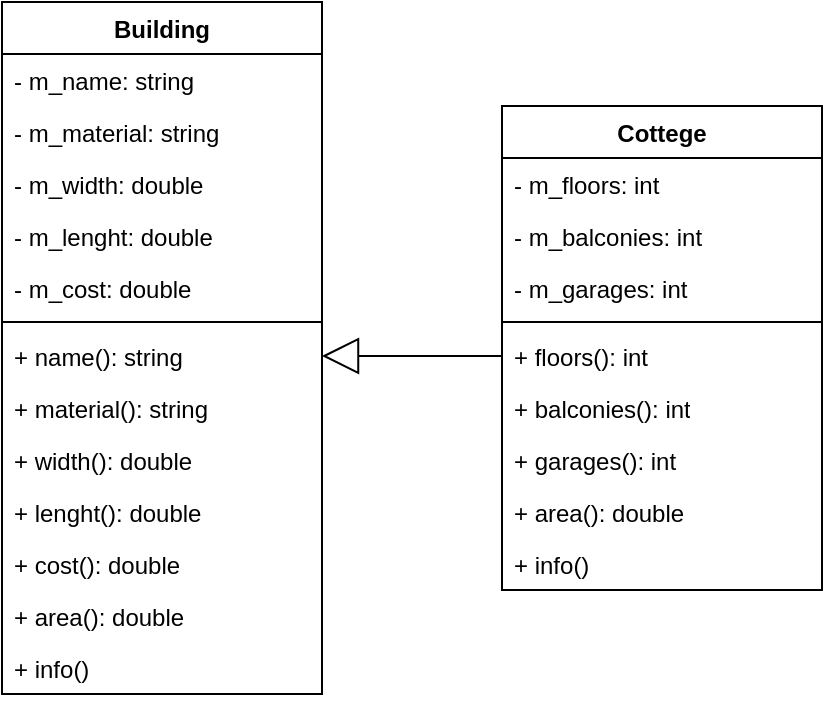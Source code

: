 <mxfile version="24.2.5" type="device" pages="4">
  <diagram id="C5RBs43oDa-KdzZeNtuy" name="Building">
    <mxGraphModel dx="1116" dy="1029" grid="1" gridSize="10" guides="1" tooltips="1" connect="1" arrows="1" fold="1" page="1" pageScale="1" pageWidth="827" pageHeight="1169" math="0" shadow="0">
      <root>
        <mxCell id="WIyWlLk6GJQsqaUBKTNV-0" />
        <mxCell id="WIyWlLk6GJQsqaUBKTNV-1" parent="WIyWlLk6GJQsqaUBKTNV-0" />
        <mxCell id="1t2IkvKOPJckqIJRKR-S-0" value="Building" style="swimlane;fontStyle=1;align=center;verticalAlign=top;childLayout=stackLayout;horizontal=1;startSize=26;horizontalStack=0;resizeParent=1;resizeParentMax=0;resizeLast=0;collapsible=1;marginBottom=0;whiteSpace=wrap;html=1;" parent="WIyWlLk6GJQsqaUBKTNV-1" vertex="1">
          <mxGeometry x="40" y="40" width="160" height="346" as="geometry" />
        </mxCell>
        <mxCell id="1t2IkvKOPJckqIJRKR-S-1" value="- m_name: string" style="text;strokeColor=none;fillColor=none;align=left;verticalAlign=top;spacingLeft=4;spacingRight=4;overflow=hidden;rotatable=0;points=[[0,0.5],[1,0.5]];portConstraint=eastwest;whiteSpace=wrap;html=1;" parent="1t2IkvKOPJckqIJRKR-S-0" vertex="1">
          <mxGeometry y="26" width="160" height="26" as="geometry" />
        </mxCell>
        <mxCell id="1t2IkvKOPJckqIJRKR-S-6" value="- m_material: string" style="text;strokeColor=none;fillColor=none;align=left;verticalAlign=top;spacingLeft=4;spacingRight=4;overflow=hidden;rotatable=0;points=[[0,0.5],[1,0.5]];portConstraint=eastwest;whiteSpace=wrap;html=1;" parent="1t2IkvKOPJckqIJRKR-S-0" vertex="1">
          <mxGeometry y="52" width="160" height="26" as="geometry" />
        </mxCell>
        <mxCell id="1t2IkvKOPJckqIJRKR-S-7" value="- m_width: double" style="text;strokeColor=none;fillColor=none;align=left;verticalAlign=top;spacingLeft=4;spacingRight=4;overflow=hidden;rotatable=0;points=[[0,0.5],[1,0.5]];portConstraint=eastwest;whiteSpace=wrap;html=1;" parent="1t2IkvKOPJckqIJRKR-S-0" vertex="1">
          <mxGeometry y="78" width="160" height="26" as="geometry" />
        </mxCell>
        <mxCell id="1t2IkvKOPJckqIJRKR-S-10" value="- m_lenght: double" style="text;strokeColor=none;fillColor=none;align=left;verticalAlign=top;spacingLeft=4;spacingRight=4;overflow=hidden;rotatable=0;points=[[0,0.5],[1,0.5]];portConstraint=eastwest;whiteSpace=wrap;html=1;" parent="1t2IkvKOPJckqIJRKR-S-0" vertex="1">
          <mxGeometry y="104" width="160" height="26" as="geometry" />
        </mxCell>
        <mxCell id="1t2IkvKOPJckqIJRKR-S-11" value="- m_cost: double" style="text;strokeColor=none;fillColor=none;align=left;verticalAlign=top;spacingLeft=4;spacingRight=4;overflow=hidden;rotatable=0;points=[[0,0.5],[1,0.5]];portConstraint=eastwest;whiteSpace=wrap;html=1;" parent="1t2IkvKOPJckqIJRKR-S-0" vertex="1">
          <mxGeometry y="130" width="160" height="26" as="geometry" />
        </mxCell>
        <mxCell id="1t2IkvKOPJckqIJRKR-S-2" value="" style="line;strokeWidth=1;fillColor=none;align=left;verticalAlign=middle;spacingTop=-1;spacingLeft=3;spacingRight=3;rotatable=0;labelPosition=right;points=[];portConstraint=eastwest;strokeColor=inherit;" parent="1t2IkvKOPJckqIJRKR-S-0" vertex="1">
          <mxGeometry y="156" width="160" height="8" as="geometry" />
        </mxCell>
        <mxCell id="1t2IkvKOPJckqIJRKR-S-3" value="+ name(): string" style="text;strokeColor=none;fillColor=none;align=left;verticalAlign=top;spacingLeft=4;spacingRight=4;overflow=hidden;rotatable=0;points=[[0,0.5],[1,0.5]];portConstraint=eastwest;whiteSpace=wrap;html=1;" parent="1t2IkvKOPJckqIJRKR-S-0" vertex="1">
          <mxGeometry y="164" width="160" height="26" as="geometry" />
        </mxCell>
        <mxCell id="1t2IkvKOPJckqIJRKR-S-12" value="+ material(): string" style="text;strokeColor=none;fillColor=none;align=left;verticalAlign=top;spacingLeft=4;spacingRight=4;overflow=hidden;rotatable=0;points=[[0,0.5],[1,0.5]];portConstraint=eastwest;whiteSpace=wrap;html=1;" parent="1t2IkvKOPJckqIJRKR-S-0" vertex="1">
          <mxGeometry y="190" width="160" height="26" as="geometry" />
        </mxCell>
        <mxCell id="1t2IkvKOPJckqIJRKR-S-13" value="+ width(): double" style="text;strokeColor=none;fillColor=none;align=left;verticalAlign=top;spacingLeft=4;spacingRight=4;overflow=hidden;rotatable=0;points=[[0,0.5],[1,0.5]];portConstraint=eastwest;whiteSpace=wrap;html=1;" parent="1t2IkvKOPJckqIJRKR-S-0" vertex="1">
          <mxGeometry y="216" width="160" height="26" as="geometry" />
        </mxCell>
        <mxCell id="1t2IkvKOPJckqIJRKR-S-14" value="+ lenght(): double" style="text;strokeColor=none;fillColor=none;align=left;verticalAlign=top;spacingLeft=4;spacingRight=4;overflow=hidden;rotatable=0;points=[[0,0.5],[1,0.5]];portConstraint=eastwest;whiteSpace=wrap;html=1;" parent="1t2IkvKOPJckqIJRKR-S-0" vertex="1">
          <mxGeometry y="242" width="160" height="26" as="geometry" />
        </mxCell>
        <mxCell id="1t2IkvKOPJckqIJRKR-S-15" value="+ cost(): double" style="text;strokeColor=none;fillColor=none;align=left;verticalAlign=top;spacingLeft=4;spacingRight=4;overflow=hidden;rotatable=0;points=[[0,0.5],[1,0.5]];portConstraint=eastwest;whiteSpace=wrap;html=1;" parent="1t2IkvKOPJckqIJRKR-S-0" vertex="1">
          <mxGeometry y="268" width="160" height="26" as="geometry" />
        </mxCell>
        <mxCell id="1t2IkvKOPJckqIJRKR-S-16" value="+ area(): double" style="text;strokeColor=none;fillColor=none;align=left;verticalAlign=top;spacingLeft=4;spacingRight=4;overflow=hidden;rotatable=0;points=[[0,0.5],[1,0.5]];portConstraint=eastwest;whiteSpace=wrap;html=1;" parent="1t2IkvKOPJckqIJRKR-S-0" vertex="1">
          <mxGeometry y="294" width="160" height="26" as="geometry" />
        </mxCell>
        <mxCell id="1t2IkvKOPJckqIJRKR-S-17" value="+ info()" style="text;strokeColor=none;fillColor=none;align=left;verticalAlign=top;spacingLeft=4;spacingRight=4;overflow=hidden;rotatable=0;points=[[0,0.5],[1,0.5]];portConstraint=eastwest;whiteSpace=wrap;html=1;" parent="1t2IkvKOPJckqIJRKR-S-0" vertex="1">
          <mxGeometry y="320" width="160" height="26" as="geometry" />
        </mxCell>
        <mxCell id="1t2IkvKOPJckqIJRKR-S-18" value="Cottege" style="swimlane;fontStyle=1;align=center;verticalAlign=top;childLayout=stackLayout;horizontal=1;startSize=26;horizontalStack=0;resizeParent=1;resizeParentMax=0;resizeLast=0;collapsible=1;marginBottom=0;whiteSpace=wrap;html=1;" parent="WIyWlLk6GJQsqaUBKTNV-1" vertex="1">
          <mxGeometry x="290" y="92" width="160" height="242" as="geometry" />
        </mxCell>
        <mxCell id="1t2IkvKOPJckqIJRKR-S-21" value="- m_floors: int" style="text;strokeColor=none;fillColor=none;align=left;verticalAlign=top;spacingLeft=4;spacingRight=4;overflow=hidden;rotatable=0;points=[[0,0.5],[1,0.5]];portConstraint=eastwest;whiteSpace=wrap;html=1;" parent="1t2IkvKOPJckqIJRKR-S-18" vertex="1">
          <mxGeometry y="26" width="160" height="26" as="geometry" />
        </mxCell>
        <mxCell id="1t2IkvKOPJckqIJRKR-S-22" value="- m_balconies: int" style="text;strokeColor=none;fillColor=none;align=left;verticalAlign=top;spacingLeft=4;spacingRight=4;overflow=hidden;rotatable=0;points=[[0,0.5],[1,0.5]];portConstraint=eastwest;whiteSpace=wrap;html=1;" parent="1t2IkvKOPJckqIJRKR-S-18" vertex="1">
          <mxGeometry y="52" width="160" height="26" as="geometry" />
        </mxCell>
        <mxCell id="1t2IkvKOPJckqIJRKR-S-23" value="- m_garages: int" style="text;strokeColor=none;fillColor=none;align=left;verticalAlign=top;spacingLeft=4;spacingRight=4;overflow=hidden;rotatable=0;points=[[0,0.5],[1,0.5]];portConstraint=eastwest;whiteSpace=wrap;html=1;" parent="1t2IkvKOPJckqIJRKR-S-18" vertex="1">
          <mxGeometry y="78" width="160" height="26" as="geometry" />
        </mxCell>
        <mxCell id="1t2IkvKOPJckqIJRKR-S-24" value="" style="line;strokeWidth=1;fillColor=none;align=left;verticalAlign=middle;spacingTop=-1;spacingLeft=3;spacingRight=3;rotatable=0;labelPosition=right;points=[];portConstraint=eastwest;strokeColor=inherit;" parent="1t2IkvKOPJckqIJRKR-S-18" vertex="1">
          <mxGeometry y="104" width="160" height="8" as="geometry" />
        </mxCell>
        <mxCell id="1t2IkvKOPJckqIJRKR-S-25" value="+ floors(): int" style="text;strokeColor=none;fillColor=none;align=left;verticalAlign=top;spacingLeft=4;spacingRight=4;overflow=hidden;rotatable=0;points=[[0,0.5],[1,0.5]];portConstraint=eastwest;whiteSpace=wrap;html=1;" parent="1t2IkvKOPJckqIJRKR-S-18" vertex="1">
          <mxGeometry y="112" width="160" height="26" as="geometry" />
        </mxCell>
        <mxCell id="1t2IkvKOPJckqIJRKR-S-32" value="+ balconies(): int" style="text;strokeColor=none;fillColor=none;align=left;verticalAlign=top;spacingLeft=4;spacingRight=4;overflow=hidden;rotatable=0;points=[[0,0.5],[1,0.5]];portConstraint=eastwest;whiteSpace=wrap;html=1;" parent="1t2IkvKOPJckqIJRKR-S-18" vertex="1">
          <mxGeometry y="138" width="160" height="26" as="geometry" />
        </mxCell>
        <mxCell id="1t2IkvKOPJckqIJRKR-S-33" value="+ garages(): int" style="text;strokeColor=none;fillColor=none;align=left;verticalAlign=top;spacingLeft=4;spacingRight=4;overflow=hidden;rotatable=0;points=[[0,0.5],[1,0.5]];portConstraint=eastwest;whiteSpace=wrap;html=1;" parent="1t2IkvKOPJckqIJRKR-S-18" vertex="1">
          <mxGeometry y="164" width="160" height="26" as="geometry" />
        </mxCell>
        <mxCell id="1t2IkvKOPJckqIJRKR-S-30" value="+ area(): double" style="text;strokeColor=none;fillColor=none;align=left;verticalAlign=top;spacingLeft=4;spacingRight=4;overflow=hidden;rotatable=0;points=[[0,0.5],[1,0.5]];portConstraint=eastwest;whiteSpace=wrap;html=1;" parent="1t2IkvKOPJckqIJRKR-S-18" vertex="1">
          <mxGeometry y="190" width="160" height="26" as="geometry" />
        </mxCell>
        <mxCell id="1t2IkvKOPJckqIJRKR-S-31" value="+ info()" style="text;strokeColor=none;fillColor=none;align=left;verticalAlign=top;spacingLeft=4;spacingRight=4;overflow=hidden;rotatable=0;points=[[0,0.5],[1,0.5]];portConstraint=eastwest;whiteSpace=wrap;html=1;" parent="1t2IkvKOPJckqIJRKR-S-18" vertex="1">
          <mxGeometry y="216" width="160" height="26" as="geometry" />
        </mxCell>
        <mxCell id="1t2IkvKOPJckqIJRKR-S-47" value="" style="endArrow=block;endSize=16;endFill=0;html=1;rounded=0;exitX=0;exitY=0.5;exitDx=0;exitDy=0;entryX=1;entryY=0.5;entryDx=0;entryDy=0;" parent="WIyWlLk6GJQsqaUBKTNV-1" source="1t2IkvKOPJckqIJRKR-S-25" target="1t2IkvKOPJckqIJRKR-S-3" edge="1">
          <mxGeometry y="-87" width="160" relative="1" as="geometry">
            <mxPoint x="260" y="440" as="sourcePoint" />
            <mxPoint x="420" y="440" as="targetPoint" />
            <mxPoint as="offset" />
          </mxGeometry>
        </mxCell>
      </root>
    </mxGraphModel>
  </diagram>
  <diagram id="HkdlBSqi7tx3cA9SssO-" name="Collection Class">
    <mxGraphModel dx="1116" dy="1029" grid="1" gridSize="10" guides="1" tooltips="1" connect="1" arrows="1" fold="1" page="1" pageScale="1" pageWidth="827" pageHeight="1169" math="0" shadow="0">
      <root>
        <mxCell id="0" />
        <mxCell id="1" parent="0" />
        <mxCell id="i1HdaekhCvanwfqbiGZx-1" value="IntCollection" style="swimlane;fontStyle=1;align=center;verticalAlign=top;childLayout=stackLayout;horizontal=1;startSize=26;horizontalStack=0;resizeParent=1;resizeParentMax=0;resizeLast=0;collapsible=1;marginBottom=0;whiteSpace=wrap;html=1;" parent="1" vertex="1">
          <mxGeometry x="40" y="40" width="260" height="164" as="geometry" />
        </mxCell>
        <mxCell id="i1HdaekhCvanwfqbiGZx-2" value="- m_set: set&amp;lt;int&amp;gt;" style="text;strokeColor=none;fillColor=none;align=left;verticalAlign=top;spacingLeft=4;spacingRight=4;overflow=hidden;rotatable=0;points=[[0,0.5],[1,0.5]];portConstraint=eastwest;whiteSpace=wrap;html=1;" parent="i1HdaekhCvanwfqbiGZx-1" vertex="1">
          <mxGeometry y="26" width="260" height="26" as="geometry" />
        </mxCell>
        <mxCell id="i1HdaekhCvanwfqbiGZx-7" value="" style="line;strokeWidth=1;fillColor=none;align=left;verticalAlign=middle;spacingTop=-1;spacingLeft=3;spacingRight=3;rotatable=0;labelPosition=right;points=[];portConstraint=eastwest;strokeColor=inherit;" parent="i1HdaekhCvanwfqbiGZx-1" vertex="1">
          <mxGeometry y="52" width="260" height="8" as="geometry" />
        </mxCell>
        <mxCell id="i1HdaekhCvanwfqbiGZx-8" value="+ add(int)" style="text;strokeColor=none;fillColor=none;align=left;verticalAlign=top;spacingLeft=4;spacingRight=4;overflow=hidden;rotatable=0;points=[[0,0.5],[1,0.5]];portConstraint=eastwest;whiteSpace=wrap;html=1;" parent="i1HdaekhCvanwfqbiGZx-1" vertex="1">
          <mxGeometry y="60" width="260" height="26" as="geometry" />
        </mxCell>
        <mxCell id="i1HdaekhCvanwfqbiGZx-9" value="+ remove(int)" style="text;strokeColor=none;fillColor=none;align=left;verticalAlign=top;spacingLeft=4;spacingRight=4;overflow=hidden;rotatable=0;points=[[0,0.5],[1,0.5]];portConstraint=eastwest;whiteSpace=wrap;html=1;" parent="i1HdaekhCvanwfqbiGZx-1" vertex="1">
          <mxGeometry y="86" width="260" height="26" as="geometry" />
        </mxCell>
        <mxCell id="i1HdaekhCvanwfqbiGZx-10" value="+ print()" style="text;strokeColor=none;fillColor=none;align=left;verticalAlign=top;spacingLeft=4;spacingRight=4;overflow=hidden;rotatable=0;points=[[0,0.5],[1,0.5]];portConstraint=eastwest;whiteSpace=wrap;html=1;" parent="i1HdaekhCvanwfqbiGZx-1" vertex="1">
          <mxGeometry y="112" width="260" height="26" as="geometry" />
        </mxCell>
        <mxCell id="i1HdaekhCvanwfqbiGZx-11" value="+ operator*(const IntCollection&amp;amp;): IntCollection" style="text;strokeColor=none;fillColor=none;align=left;verticalAlign=top;spacingLeft=4;spacingRight=4;overflow=hidden;rotatable=0;points=[[0,0.5],[1,0.5]];portConstraint=eastwest;whiteSpace=wrap;html=1;" parent="i1HdaekhCvanwfqbiGZx-1" vertex="1">
          <mxGeometry y="138" width="260" height="26" as="geometry" />
        </mxCell>
      </root>
    </mxGraphModel>
  </diagram>
  <diagram name="Collection main" id="Nt5ep2c5JlcvZ2fhZ8tc">
    <mxGraphModel dx="1116" dy="1029" grid="1" gridSize="10" guides="1" tooltips="1" connect="1" arrows="1" fold="1" page="1" pageScale="1" pageWidth="827" pageHeight="1169" math="0" shadow="0">
      <root>
        <mxCell id="sY4JcrpJVZxy9PQ7Oikp-0" />
        <mxCell id="sY4JcrpJVZxy9PQ7Oikp-1" parent="sY4JcrpJVZxy9PQ7Oikp-0" />
        <mxCell id="HHjxwlIvvi16S_GjEPj1-33" style="edgeStyle=orthogonalEdgeStyle;rounded=0;orthogonalLoop=1;jettySize=auto;html=1;" edge="1" parent="sY4JcrpJVZxy9PQ7Oikp-1" source="HHjxwlIvvi16S_GjEPj1-1" target="HHjxwlIvvi16S_GjEPj1-32">
          <mxGeometry relative="1" as="geometry" />
        </mxCell>
        <mxCell id="HHjxwlIvvi16S_GjEPj1-1" value="Начало" style="rounded=1;whiteSpace=wrap;html=1;arcSize=50;strokeWidth=1;" vertex="1" parent="sY4JcrpJVZxy9PQ7Oikp-1">
          <mxGeometry x="40" y="40" width="120" height="40" as="geometry" />
        </mxCell>
        <mxCell id="HHjxwlIvvi16S_GjEPj1-4" style="edgeStyle=orthogonalEdgeStyle;rounded=0;orthogonalLoop=1;jettySize=auto;html=1;" edge="1" parent="sY4JcrpJVZxy9PQ7Oikp-1" source="HHjxwlIvvi16S_GjEPj1-5" target="HHjxwlIvvi16S_GjEPj1-7">
          <mxGeometry relative="1" as="geometry" />
        </mxCell>
        <mxCell id="HHjxwlIvvi16S_GjEPj1-5" value="i := 1" style="strokeWidth=1;html=1;shape=mxgraph.flowchart.loop_limit;whiteSpace=wrap;" vertex="1" parent="sY4JcrpJVZxy9PQ7Oikp-1">
          <mxGeometry x="40" y="170" width="120" height="40" as="geometry" />
        </mxCell>
        <mxCell id="HHjxwlIvvi16S_GjEPj1-6" style="edgeStyle=orthogonalEdgeStyle;rounded=0;orthogonalLoop=1;jettySize=auto;html=1;" edge="1" parent="sY4JcrpJVZxy9PQ7Oikp-1" source="HHjxwlIvvi16S_GjEPj1-7" target="HHjxwlIvvi16S_GjEPj1-11">
          <mxGeometry relative="1" as="geometry" />
        </mxCell>
        <mxCell id="HHjxwlIvvi16S_GjEPj1-7" value="A.add(i)" style="rounded=0;whiteSpace=wrap;html=1;strokeWidth=1;" vertex="1" parent="sY4JcrpJVZxy9PQ7Oikp-1">
          <mxGeometry x="40" y="240" width="120" height="40" as="geometry" />
        </mxCell>
        <mxCell id="HHjxwlIvvi16S_GjEPj1-10" style="edgeStyle=orthogonalEdgeStyle;rounded=0;orthogonalLoop=1;jettySize=auto;html=1;" edge="1" parent="sY4JcrpJVZxy9PQ7Oikp-1" source="HHjxwlIvvi16S_GjEPj1-11">
          <mxGeometry relative="1" as="geometry">
            <mxPoint x="100" y="380" as="targetPoint" />
          </mxGeometry>
        </mxCell>
        <mxCell id="HHjxwlIvvi16S_GjEPj1-11" value="7" style="strokeWidth=1;html=1;shape=mxgraph.flowchart.loop_limit;whiteSpace=wrap;direction=west;" vertex="1" parent="sY4JcrpJVZxy9PQ7Oikp-1">
          <mxGeometry x="40" y="310" width="120" height="40" as="geometry" />
        </mxCell>
        <mxCell id="HHjxwlIvvi16S_GjEPj1-31" value="Конец" style="rounded=1;whiteSpace=wrap;html=1;arcSize=50;strokeWidth=1;" vertex="1" parent="sY4JcrpJVZxy9PQ7Oikp-1">
          <mxGeometry x="40" y="1070" width="120" height="40" as="geometry" />
        </mxCell>
        <mxCell id="HHjxwlIvvi16S_GjEPj1-34" style="edgeStyle=orthogonalEdgeStyle;rounded=0;orthogonalLoop=1;jettySize=auto;html=1;" edge="1" parent="sY4JcrpJVZxy9PQ7Oikp-1" source="HHjxwlIvvi16S_GjEPj1-32" target="HHjxwlIvvi16S_GjEPj1-5">
          <mxGeometry relative="1" as="geometry" />
        </mxCell>
        <mxCell id="HHjxwlIvvi16S_GjEPj1-32" value="А" style="rounded=0;whiteSpace=wrap;html=1;strokeWidth=1;" vertex="1" parent="sY4JcrpJVZxy9PQ7Oikp-1">
          <mxGeometry x="40" y="110" width="120" height="40" as="geometry" />
        </mxCell>
        <mxCell id="HHjxwlIvvi16S_GjEPj1-35" value="" style="shape=curlyBracket;whiteSpace=wrap;html=1;rounded=1;flipH=1;labelPosition=right;verticalLabelPosition=middle;align=left;verticalAlign=middle;size=0.5;" vertex="1" parent="sY4JcrpJVZxy9PQ7Oikp-1">
          <mxGeometry x="200" y="160" width="20" height="200" as="geometry" />
        </mxCell>
        <mxCell id="HHjxwlIvvi16S_GjEPj1-36" value="Заполнение множества А целыми числами от 1 до 7" style="text;html=1;align=center;verticalAlign=middle;whiteSpace=wrap;rounded=0;" vertex="1" parent="sY4JcrpJVZxy9PQ7Oikp-1">
          <mxGeometry x="230" y="245" width="180" height="30" as="geometry" />
        </mxCell>
        <mxCell id="HHjxwlIvvi16S_GjEPj1-40" style="edgeStyle=orthogonalEdgeStyle;rounded=0;orthogonalLoop=1;jettySize=auto;html=1;entryX=0.5;entryY=0;entryDx=0;entryDy=0;" edge="1" parent="sY4JcrpJVZxy9PQ7Oikp-1" source="HHjxwlIvvi16S_GjEPj1-37" target="HHjxwlIvvi16S_GjEPj1-39">
          <mxGeometry relative="1" as="geometry" />
        </mxCell>
        <mxCell id="HHjxwlIvvi16S_GjEPj1-37" value="A.remove(1)" style="rounded=0;whiteSpace=wrap;html=1;strokeWidth=1;" vertex="1" parent="sY4JcrpJVZxy9PQ7Oikp-1">
          <mxGeometry x="40" y="380" width="120" height="40" as="geometry" />
        </mxCell>
        <mxCell id="HHjxwlIvvi16S_GjEPj1-38" value="Удаление числа 1 из А" style="text;html=1;align=center;verticalAlign=middle;whiteSpace=wrap;rounded=0;" vertex="1" parent="sY4JcrpJVZxy9PQ7Oikp-1">
          <mxGeometry x="190" y="385" width="160" height="30" as="geometry" />
        </mxCell>
        <mxCell id="HHjxwlIvvi16S_GjEPj1-57" style="edgeStyle=orthogonalEdgeStyle;rounded=0;orthogonalLoop=1;jettySize=auto;html=1;" edge="1" parent="sY4JcrpJVZxy9PQ7Oikp-1" source="HHjxwlIvvi16S_GjEPj1-39" target="HHjxwlIvvi16S_GjEPj1-49">
          <mxGeometry relative="1" as="geometry" />
        </mxCell>
        <mxCell id="HHjxwlIvvi16S_GjEPj1-39" value="А" style="shape=parallelogram;perimeter=parallelogramPerimeter;whiteSpace=wrap;html=1;fixedSize=1;" vertex="1" parent="sY4JcrpJVZxy9PQ7Oikp-1">
          <mxGeometry x="40" y="450" width="120" height="40" as="geometry" />
        </mxCell>
        <mxCell id="HHjxwlIvvi16S_GjEPj1-41" value="Вывод А" style="text;html=1;align=center;verticalAlign=middle;whiteSpace=wrap;rounded=0;" vertex="1" parent="sY4JcrpJVZxy9PQ7Oikp-1">
          <mxGeometry x="190" y="455" width="80" height="30" as="geometry" />
        </mxCell>
        <mxCell id="HHjxwlIvvi16S_GjEPj1-42" style="edgeStyle=orthogonalEdgeStyle;rounded=0;orthogonalLoop=1;jettySize=auto;html=1;" edge="1" parent="sY4JcrpJVZxy9PQ7Oikp-1" source="HHjxwlIvvi16S_GjEPj1-43" target="HHjxwlIvvi16S_GjEPj1-45">
          <mxGeometry relative="1" as="geometry" />
        </mxCell>
        <mxCell id="HHjxwlIvvi16S_GjEPj1-43" value="i := 6" style="strokeWidth=1;html=1;shape=mxgraph.flowchart.loop_limit;whiteSpace=wrap;" vertex="1" parent="sY4JcrpJVZxy9PQ7Oikp-1">
          <mxGeometry x="40" y="580" width="120" height="40" as="geometry" />
        </mxCell>
        <mxCell id="HHjxwlIvvi16S_GjEPj1-44" style="edgeStyle=orthogonalEdgeStyle;rounded=0;orthogonalLoop=1;jettySize=auto;html=1;" edge="1" parent="sY4JcrpJVZxy9PQ7Oikp-1" source="HHjxwlIvvi16S_GjEPj1-45" target="HHjxwlIvvi16S_GjEPj1-47">
          <mxGeometry relative="1" as="geometry" />
        </mxCell>
        <mxCell id="HHjxwlIvvi16S_GjEPj1-45" value="В.add(i)" style="rounded=0;whiteSpace=wrap;html=1;strokeWidth=1;" vertex="1" parent="sY4JcrpJVZxy9PQ7Oikp-1">
          <mxGeometry x="40" y="650" width="120" height="40" as="geometry" />
        </mxCell>
        <mxCell id="HHjxwlIvvi16S_GjEPj1-46" style="edgeStyle=orthogonalEdgeStyle;rounded=0;orthogonalLoop=1;jettySize=auto;html=1;" edge="1" parent="sY4JcrpJVZxy9PQ7Oikp-1" source="HHjxwlIvvi16S_GjEPj1-47">
          <mxGeometry relative="1" as="geometry">
            <mxPoint x="100" y="790" as="targetPoint" />
          </mxGeometry>
        </mxCell>
        <mxCell id="HHjxwlIvvi16S_GjEPj1-47" value="15" style="strokeWidth=1;html=1;shape=mxgraph.flowchart.loop_limit;whiteSpace=wrap;direction=west;" vertex="1" parent="sY4JcrpJVZxy9PQ7Oikp-1">
          <mxGeometry x="40" y="720" width="120" height="40" as="geometry" />
        </mxCell>
        <mxCell id="HHjxwlIvvi16S_GjEPj1-48" style="edgeStyle=orthogonalEdgeStyle;rounded=0;orthogonalLoop=1;jettySize=auto;html=1;" edge="1" parent="sY4JcrpJVZxy9PQ7Oikp-1" source="HHjxwlIvvi16S_GjEPj1-49" target="HHjxwlIvvi16S_GjEPj1-43">
          <mxGeometry relative="1" as="geometry" />
        </mxCell>
        <mxCell id="HHjxwlIvvi16S_GjEPj1-49" value="В" style="rounded=0;whiteSpace=wrap;html=1;strokeWidth=1;" vertex="1" parent="sY4JcrpJVZxy9PQ7Oikp-1">
          <mxGeometry x="40" y="520" width="120" height="40" as="geometry" />
        </mxCell>
        <mxCell id="HHjxwlIvvi16S_GjEPj1-50" value="" style="shape=curlyBracket;whiteSpace=wrap;html=1;rounded=1;flipH=1;labelPosition=right;verticalLabelPosition=middle;align=left;verticalAlign=middle;size=0.5;" vertex="1" parent="sY4JcrpJVZxy9PQ7Oikp-1">
          <mxGeometry x="200" y="570" width="20" height="200" as="geometry" />
        </mxCell>
        <mxCell id="HHjxwlIvvi16S_GjEPj1-51" value="Заполнение множества В целыми числами от 6 до 15" style="text;html=1;align=center;verticalAlign=middle;whiteSpace=wrap;rounded=0;" vertex="1" parent="sY4JcrpJVZxy9PQ7Oikp-1">
          <mxGeometry x="230" y="655" width="180" height="30" as="geometry" />
        </mxCell>
        <mxCell id="HHjxwlIvvi16S_GjEPj1-52" style="edgeStyle=orthogonalEdgeStyle;rounded=0;orthogonalLoop=1;jettySize=auto;html=1;entryX=0.5;entryY=0;entryDx=0;entryDy=0;" edge="1" parent="sY4JcrpJVZxy9PQ7Oikp-1" source="HHjxwlIvvi16S_GjEPj1-53" target="HHjxwlIvvi16S_GjEPj1-55">
          <mxGeometry relative="1" as="geometry" />
        </mxCell>
        <mxCell id="HHjxwlIvvi16S_GjEPj1-53" value="В.remove(13)" style="rounded=0;whiteSpace=wrap;html=1;strokeWidth=1;" vertex="1" parent="sY4JcrpJVZxy9PQ7Oikp-1">
          <mxGeometry x="40" y="790" width="120" height="40" as="geometry" />
        </mxCell>
        <mxCell id="HHjxwlIvvi16S_GjEPj1-54" value="Удаление числа 13 из В" style="text;html=1;align=center;verticalAlign=middle;whiteSpace=wrap;rounded=0;" vertex="1" parent="sY4JcrpJVZxy9PQ7Oikp-1">
          <mxGeometry x="190" y="795" width="160" height="30" as="geometry" />
        </mxCell>
        <mxCell id="HHjxwlIvvi16S_GjEPj1-63" style="edgeStyle=orthogonalEdgeStyle;rounded=0;orthogonalLoop=1;jettySize=auto;html=1;" edge="1" parent="sY4JcrpJVZxy9PQ7Oikp-1" source="HHjxwlIvvi16S_GjEPj1-55" target="HHjxwlIvvi16S_GjEPj1-58">
          <mxGeometry relative="1" as="geometry" />
        </mxCell>
        <mxCell id="HHjxwlIvvi16S_GjEPj1-55" value="В" style="shape=parallelogram;perimeter=parallelogramPerimeter;whiteSpace=wrap;html=1;fixedSize=1;" vertex="1" parent="sY4JcrpJVZxy9PQ7Oikp-1">
          <mxGeometry x="40" y="860" width="120" height="40" as="geometry" />
        </mxCell>
        <mxCell id="HHjxwlIvvi16S_GjEPj1-56" value="Вывод В" style="text;html=1;align=center;verticalAlign=middle;whiteSpace=wrap;rounded=0;" vertex="1" parent="sY4JcrpJVZxy9PQ7Oikp-1">
          <mxGeometry x="200" y="865" width="60" height="30" as="geometry" />
        </mxCell>
        <mxCell id="HHjxwlIvvi16S_GjEPj1-65" style="edgeStyle=orthogonalEdgeStyle;rounded=0;orthogonalLoop=1;jettySize=auto;html=1;" edge="1" parent="sY4JcrpJVZxy9PQ7Oikp-1" source="HHjxwlIvvi16S_GjEPj1-58" target="HHjxwlIvvi16S_GjEPj1-64">
          <mxGeometry relative="1" as="geometry" />
        </mxCell>
        <mxCell id="HHjxwlIvvi16S_GjEPj1-58" value="I = A * B" style="rounded=0;whiteSpace=wrap;html=1;strokeWidth=1;" vertex="1" parent="sY4JcrpJVZxy9PQ7Oikp-1">
          <mxGeometry x="40" y="930" width="120" height="40" as="geometry" />
        </mxCell>
        <mxCell id="HHjxwlIvvi16S_GjEPj1-60" value="Создание множества А" style="text;html=1;align=center;verticalAlign=middle;whiteSpace=wrap;rounded=0;" vertex="1" parent="sY4JcrpJVZxy9PQ7Oikp-1">
          <mxGeometry x="200" y="115" width="145" height="30" as="geometry" />
        </mxCell>
        <mxCell id="HHjxwlIvvi16S_GjEPj1-61" value="Создание множества B" style="text;html=1;align=center;verticalAlign=middle;whiteSpace=wrap;rounded=0;" vertex="1" parent="sY4JcrpJVZxy9PQ7Oikp-1">
          <mxGeometry x="197.5" y="525" width="145" height="30" as="geometry" />
        </mxCell>
        <mxCell id="HHjxwlIvvi16S_GjEPj1-62" value="Создание множества I пересечением A и B" style="text;html=1;align=center;verticalAlign=middle;whiteSpace=wrap;rounded=0;" vertex="1" parent="sY4JcrpJVZxy9PQ7Oikp-1">
          <mxGeometry x="197.5" y="935" width="145" height="30" as="geometry" />
        </mxCell>
        <mxCell id="HHjxwlIvvi16S_GjEPj1-67" style="edgeStyle=orthogonalEdgeStyle;rounded=0;orthogonalLoop=1;jettySize=auto;html=1;" edge="1" parent="sY4JcrpJVZxy9PQ7Oikp-1" source="HHjxwlIvvi16S_GjEPj1-64" target="HHjxwlIvvi16S_GjEPj1-31">
          <mxGeometry relative="1" as="geometry" />
        </mxCell>
        <mxCell id="HHjxwlIvvi16S_GjEPj1-64" value="I" style="shape=parallelogram;perimeter=parallelogramPerimeter;whiteSpace=wrap;html=1;fixedSize=1;" vertex="1" parent="sY4JcrpJVZxy9PQ7Oikp-1">
          <mxGeometry x="40" y="1000" width="120" height="40" as="geometry" />
        </mxCell>
        <mxCell id="HHjxwlIvvi16S_GjEPj1-66" value="Вывод I" style="text;html=1;align=center;verticalAlign=middle;whiteSpace=wrap;rounded=0;" vertex="1" parent="sY4JcrpJVZxy9PQ7Oikp-1">
          <mxGeometry x="200" y="1005" width="60" height="30" as="geometry" />
        </mxCell>
      </root>
    </mxGraphModel>
  </diagram>
  <diagram name="Collection op" id="NJi_GHYx7805pMNM9fss">
    <mxGraphModel dx="1116" dy="1029" grid="1" gridSize="10" guides="1" tooltips="1" connect="1" arrows="1" fold="1" page="1" pageScale="1" pageWidth="827" pageHeight="1169" math="0" shadow="0">
      <root>
        <mxCell id="UKecL6m8hNMwrvA6isNv-0" />
        <mxCell id="UKecL6m8hNMwrvA6isNv-1" parent="UKecL6m8hNMwrvA6isNv-0" />
        <mxCell id="UKecL6m8hNMwrvA6isNv-2" style="edgeStyle=orthogonalEdgeStyle;rounded=0;orthogonalLoop=1;jettySize=auto;html=1;" edge="1" parent="UKecL6m8hNMwrvA6isNv-1" source="UKecL6m8hNMwrvA6isNv-3" target="UKecL6m8hNMwrvA6isNv-12">
          <mxGeometry relative="1" as="geometry" />
        </mxCell>
        <mxCell id="UKecL6m8hNMwrvA6isNv-3" value="Начало" style="rounded=1;whiteSpace=wrap;html=1;arcSize=50;strokeWidth=1;" vertex="1" parent="UKecL6m8hNMwrvA6isNv-1">
          <mxGeometry x="40" y="40" width="120" height="40" as="geometry" />
        </mxCell>
        <mxCell id="JrRjDwdnrO6sg9OYJhEC-1" style="edgeStyle=orthogonalEdgeStyle;rounded=0;orthogonalLoop=1;jettySize=auto;html=1;" edge="1" parent="UKecL6m8hNMwrvA6isNv-1" source="UKecL6m8hNMwrvA6isNv-5" target="JrRjDwdnrO6sg9OYJhEC-0">
          <mxGeometry relative="1" as="geometry" />
        </mxCell>
        <mxCell id="UKecL6m8hNMwrvA6isNv-5" value="foreach el in m_set" style="strokeWidth=1;html=1;shape=mxgraph.flowchart.loop_limit;whiteSpace=wrap;" vertex="1" parent="UKecL6m8hNMwrvA6isNv-1">
          <mxGeometry x="40" y="170" width="120" height="40" as="geometry" />
        </mxCell>
        <mxCell id="JrRjDwdnrO6sg9OYJhEC-9" style="edgeStyle=orthogonalEdgeStyle;rounded=0;orthogonalLoop=1;jettySize=auto;html=1;entryX=0.5;entryY=0;entryDx=0;entryDy=0;" edge="1" parent="UKecL6m8hNMwrvA6isNv-1" source="UKecL6m8hNMwrvA6isNv-9" target="JrRjDwdnrO6sg9OYJhEC-7">
          <mxGeometry relative="1" as="geometry" />
        </mxCell>
        <mxCell id="UKecL6m8hNMwrvA6isNv-9" value="end" style="strokeWidth=1;html=1;shape=mxgraph.flowchart.loop_limit;whiteSpace=wrap;direction=west;" vertex="1" parent="UKecL6m8hNMwrvA6isNv-1">
          <mxGeometry x="40" y="430" width="120" height="40" as="geometry" />
        </mxCell>
        <mxCell id="UKecL6m8hNMwrvA6isNv-11" style="edgeStyle=orthogonalEdgeStyle;rounded=0;orthogonalLoop=1;jettySize=auto;html=1;" edge="1" parent="UKecL6m8hNMwrvA6isNv-1" source="UKecL6m8hNMwrvA6isNv-12" target="UKecL6m8hNMwrvA6isNv-5">
          <mxGeometry relative="1" as="geometry" />
        </mxCell>
        <mxCell id="UKecL6m8hNMwrvA6isNv-12" value="other, result" style="rounded=0;whiteSpace=wrap;html=1;strokeWidth=1;" vertex="1" parent="UKecL6m8hNMwrvA6isNv-1">
          <mxGeometry x="40" y="110" width="120" height="40" as="geometry" />
        </mxCell>
        <mxCell id="UKecL6m8hNMwrvA6isNv-13" value="" style="shape=curlyBracket;whiteSpace=wrap;html=1;rounded=1;flipH=1;labelPosition=right;verticalLabelPosition=middle;align=left;verticalAlign=middle;size=0.5;" vertex="1" parent="UKecL6m8hNMwrvA6isNv-1">
          <mxGeometry x="200" y="160" width="20" height="320" as="geometry" />
        </mxCell>
        <mxCell id="UKecL6m8hNMwrvA6isNv-14" value="Для каждого значения из множества m_set выполняется поиск в множестве m_set объекта other. Если значение присутствует в обоих множествах, то оно добавляется во множесто result" style="text;html=1;align=center;verticalAlign=middle;whiteSpace=wrap;rounded=0;" vertex="1" parent="UKecL6m8hNMwrvA6isNv-1">
          <mxGeometry x="220" y="200" width="110" height="240" as="geometry" />
        </mxCell>
        <mxCell id="UKecL6m8hNMwrvA6isNv-39" value="Получено множество other как параметр, создано пустое множество result" style="text;html=1;align=center;verticalAlign=middle;whiteSpace=wrap;rounded=0;" vertex="1" parent="UKecL6m8hNMwrvA6isNv-1">
          <mxGeometry x="190" y="115" width="280" height="30" as="geometry" />
        </mxCell>
        <mxCell id="JrRjDwdnrO6sg9OYJhEC-5" style="edgeStyle=orthogonalEdgeStyle;rounded=0;orthogonalLoop=1;jettySize=auto;html=1;entryX=0.5;entryY=0;entryDx=0;entryDy=0;" edge="1" parent="UKecL6m8hNMwrvA6isNv-1" source="JrRjDwdnrO6sg9OYJhEC-0" target="JrRjDwdnrO6sg9OYJhEC-4">
          <mxGeometry relative="1" as="geometry" />
        </mxCell>
        <mxCell id="JrRjDwdnrO6sg9OYJhEC-6" value="Да" style="edgeLabel;html=1;align=center;verticalAlign=middle;resizable=0;points=[];" vertex="1" connectable="0" parent="JrRjDwdnrO6sg9OYJhEC-5">
          <mxGeometry x="-0.431" relative="1" as="geometry">
            <mxPoint x="10" as="offset" />
          </mxGeometry>
        </mxCell>
        <mxCell id="JrRjDwdnrO6sg9OYJhEC-0" value="Есть el в other.m_set?" style="rhombus;whiteSpace=wrap;html=1;" vertex="1" parent="UKecL6m8hNMwrvA6isNv-1">
          <mxGeometry x="40" y="240" width="120" height="80" as="geometry" />
        </mxCell>
        <mxCell id="JrRjDwdnrO6sg9OYJhEC-2" style="edgeStyle=orthogonalEdgeStyle;rounded=0;orthogonalLoop=1;jettySize=auto;html=1;entryX=0;entryY=0.5;entryDx=0;entryDy=0;entryPerimeter=0;exitX=0;exitY=0.5;exitDx=0;exitDy=0;" edge="1" parent="UKecL6m8hNMwrvA6isNv-1" source="JrRjDwdnrO6sg9OYJhEC-0" target="UKecL6m8hNMwrvA6isNv-5">
          <mxGeometry relative="1" as="geometry">
            <Array as="points">
              <mxPoint x="10" y="280" />
              <mxPoint x="10" y="190" />
            </Array>
          </mxGeometry>
        </mxCell>
        <mxCell id="JrRjDwdnrO6sg9OYJhEC-3" value="Нет" style="edgeLabel;html=1;align=center;verticalAlign=middle;resizable=0;points=[];" vertex="1" connectable="0" parent="JrRjDwdnrO6sg9OYJhEC-2">
          <mxGeometry x="-0.878" y="-3" relative="1" as="geometry">
            <mxPoint x="-1" y="-7" as="offset" />
          </mxGeometry>
        </mxCell>
        <mxCell id="JrRjDwdnrO6sg9OYJhEC-4" value="result.add(el)" style="rounded=0;whiteSpace=wrap;html=1;strokeWidth=1;" vertex="1" parent="UKecL6m8hNMwrvA6isNv-1">
          <mxGeometry x="40" y="360" width="120" height="40" as="geometry" />
        </mxCell>
        <mxCell id="JrRjDwdnrO6sg9OYJhEC-7" value="Возврат result" style="rounded=1;whiteSpace=wrap;html=1;arcSize=50;strokeWidth=1;" vertex="1" parent="UKecL6m8hNMwrvA6isNv-1">
          <mxGeometry x="40" y="500" width="120" height="40" as="geometry" />
        </mxCell>
        <mxCell id="JrRjDwdnrO6sg9OYJhEC-8" style="edgeStyle=orthogonalEdgeStyle;rounded=0;orthogonalLoop=1;jettySize=auto;html=1;entryX=0.5;entryY=1;entryDx=0;entryDy=0;entryPerimeter=0;" edge="1" parent="UKecL6m8hNMwrvA6isNv-1" source="JrRjDwdnrO6sg9OYJhEC-4" target="UKecL6m8hNMwrvA6isNv-9">
          <mxGeometry relative="1" as="geometry" />
        </mxCell>
      </root>
    </mxGraphModel>
  </diagram>
</mxfile>
